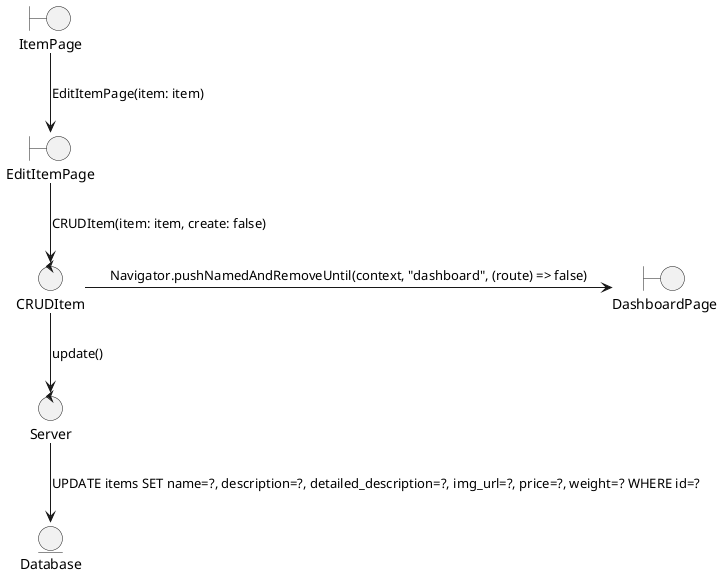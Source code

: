 @startuml
boundary ItemPage
boundary EditItemPage
boundary DashboardPage
control CRUDItem
control Server
entity Database

(ItemPage) --> (EditItemPage): EditItemPage(item: item)
(EditItemPage) --> (CRUDItem): CRUDItem(item: item, create: false)
(CRUDItem) --> (Server): update()
(Server) --> (Database): UPDATE items SET name=?, description=?, detailed_description=?, img_url=?, price=?, weight=? WHERE id=?
(CRUDItem) -> (DashboardPage): Navigator.pushNamedAndRemoveUntil(context, "dashboard", (route) => false)
@enduml
